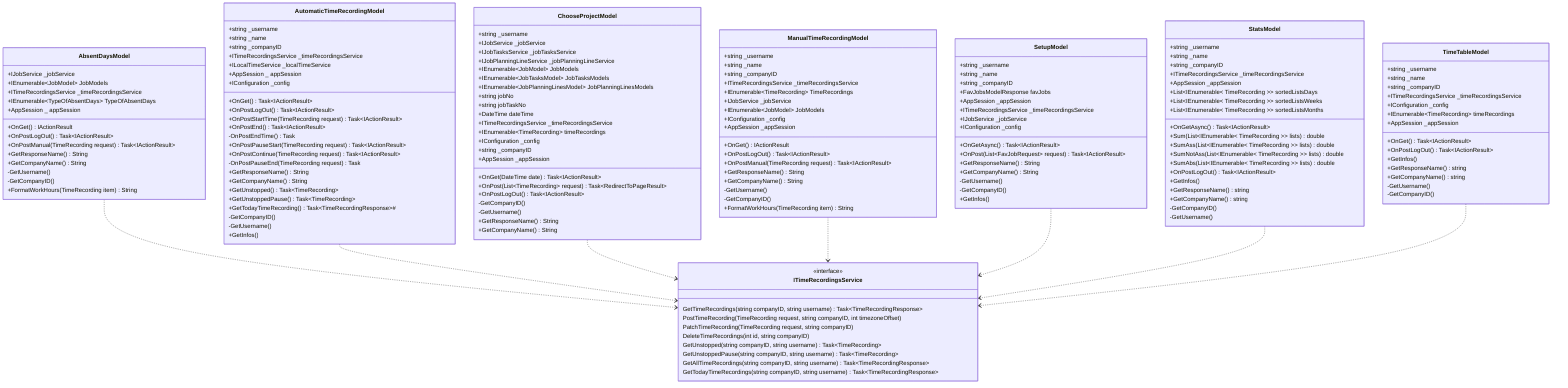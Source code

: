 classDiagram
    class ITimeRecordingsService
    <<interface>> ITimeRecordingsService
    ITimeRecordingsService: GetTimeRecordings(string companyID, string username) Task~TimeRecordingResponse~
    ITimeRecordingsService: PostTimeRecording(TimeRecording request, string companyID, int timezoneOffset) 
    ITimeRecordingsService: PatchTimeRecording(TimeRecording request, string companyID) 
    ITimeRecordingsService: DeleteTimeRecordings(int id, string companyID) 
    ITimeRecordingsService: GetUnstopped(string companyID, string username) Task~TimeRecording~
    ITimeRecordingsService: GetUnstoppedPause(string companyID, string username) Task~TimeRecording~
    ITimeRecordingsService: GetAllTimeRecordings(string companyID, string username) Task~TimeRecordingResponse~
    ITimeRecordingsService: GetTodayTimeRecordings(string companyID, string username) Task~TimeRecordingResponse~

    class AbsentDaysModel
    AbsentDaysModel ..> ITimeRecordingsService
    AbsentDaysModel: +IJobService _jobService
    AbsentDaysModel: +IEnumerable~JobModel~ JobModels
    AbsentDaysModel: +ITimeRecordingsService _timeRecordingsService
    AbsentDaysModel: +IEnumerable~TypeOfAbsentDays~ TypeOfAbsentDays
    AbsentDaysModel: +AppSession _ appSession
    AbsentDaysModel: +OnGet() IActionResult
    AbsentDaysModel: +OnPostLogOut() Task~IActionResult~
    AbsentDaysModel: +OnPostManual(TimeRecording request) Task~IActionResult~
    AbsentDaysModel: +GetResponseName() String
    AbsentDaysModel: +GetCompanyName() String
    AbsentDaysModel: -GetUsername()
    AbsentDaysModel: -GetCompanyID()
    AbsentDaysModel: +FormatWorkHours(TimeRecording item) String

    class AutomaticTimeRecordingModel
    AutomaticTimeRecordingModel ..> ITimeRecordingsService
    AutomaticTimeRecordingModel: +string _username
    AutomaticTimeRecordingModel: +string _name
    AutomaticTimeRecordingModel: +string _companyID
    AutomaticTimeRecordingModel: +ITimeRecordingsService _timeRecordingsService
    AutomaticTimeRecordingModel: +ILocalTimeService _localTimeService
    AutomaticTimeRecordingModel: +AppSession _ appSession
    AutomaticTimeRecordingModel: +IConfiguration _config
    AutomaticTimeRecordingModel: +OnGet() Task~IActionResult~
    AutomaticTimeRecordingModel: +OnPostLogOut() Task~IActionResult~
    AutomaticTimeRecordingModel: +OnPostStartTime(TimeRecording request) Task~IActionResult~
    AutomaticTimeRecordingModel: +OnPostEnd() Task~IActionResult~
    AutomaticTimeRecordingModel: -OnPostEndTime() Task
    AutomaticTimeRecordingModel: +OnPostPauseStart(TimeRecording request) Task~IActionResult~
    AutomaticTimeRecordingModel: +OnPostContinue(TimeRecording request) Task~IActionResult~
    AutomaticTimeRecordingModel: -OnPostPauseEnd(TimeRecording request) Task
    AutomaticTimeRecordingModel: +GetResponseName() String
    AutomaticTimeRecordingModel: +GetCompanyName() String
    AutomaticTimeRecordingModel: +GetUnstopped() Task~TimeRecording~
    AutomaticTimeRecordingModel: +GetUnstoppedPause() Task~TimeRecording~
    AutomaticTimeRecordingModel: +GetTodayTimeRecording() Task~TimeRecordingResponse~#
    AutomaticTimeRecordingModel: -GetCompanyID()
    AutomaticTimeRecordingModel: -GetUsername()
    AutomaticTimeRecordingModel: +GetInfos()

    class ChooseProjectModel
    ChooseProjectModel ..> ITimeRecordingsService
    ChooseProjectModel: +string _username
    ChooseProjectModel: +IJobService _jobService
    ChooseProjectModel: +IJobTasksService _jobTasksService
    ChooseProjectModel: +IJobPlanningLineService _jobPlanningLineService
    ChooseProjectModel: +IEnumerable~JobModel~ JobModels
    ChooseProjectModel: +IEnumerable~JobTasksModel~ JobTasksModels
    ChooseProjectModel: +IEnumerable~JobPlanningLinesModel~ JobPlanningLinesModels
    ChooseProjectModel: +string jobNo
    ChooseProjectModel: +string jobTaskNo
    ChooseProjectModel: +DateTime dateTime
    ChooseProjectModel: +ITimeRecordingsService _timeRecordingsService
    ChooseProjectModel: +IEnumerable~TimeRecording~ timeRecordings
    ChooseProjectModel: +IConfiguration _config
    ChooseProjectModel: +string _companyID
    ChooseProjectModel: +AppSession _appSession
    ChooseProjectModel: +OnGet(DateTime date) Task~IActionResult~
    ChooseProjectModel: +OnPost(List~TimeRecording~ request) Task~RedirectToPageResult~
    ChooseProjectModel: +OnPostLogOut() Task~IActionResult~
    ChooseProjectModel: -GetCompanyID()
    ChooseProjectModel: -GetUsername()
    ChooseProjectModel: +GetResponseName() String
    ChooseProjectModel: +GetCompanyName() String

    class ManualTimeRecordingModel
    ManualTimeRecordingModel ..> ITimeRecordingsService
    ManualTimeRecordingModel: +string _username
    ManualTimeRecordingModel: +string _name
    ManualTimeRecordingModel: +string _companyID
    ManualTimeRecordingModel: +ITimeRecordingsService _timeRecordingsService
    ManualTimeRecordingModel: +IEnumerable~TimeRecording~ TimeRecordings
    ManualTimeRecordingModel: +IJobService _jobService
    ManualTimeRecordingModel: +IEnumerable~JobModel~ JobModels
    ManualTimeRecordingModel: +IConfiguration _config
    ManualTimeRecordingModel: +AppSession _appSession
    ManualTimeRecordingModel: +OnGet() IActionResult
    ManualTimeRecordingModel: +OnPostLogOut() Task~IActionResult~
    ManualTimeRecordingModel: +OnPostManual(TimeRecording request) Task~IActionResult~
    ManualTimeRecordingModel: +GetResponseName() String
    ManualTimeRecordingModel: +GetCompanyName() String
    ManualTimeRecordingModel: -GetUsername()
    ManualTimeRecordingModel: -GetCompanyID()
    ManualTimeRecordingModel: +FormatWorkHours(TimeRecording item) String

    class SetupModel
    SetupModel ..>ITimeRecordingsService
    SetupModel: +string _username
    SetupModel: +string _name
    SetupModel: +string _companyID
    SetupModel: +FavJobsModelResponse favJobs
    SetupModel: +AppSession _appSession
    SetupModel: +ITimeRecordingsService _timeRecordingsService
    SetupModel: +IJobService _jobService
    SetupModel: +IConfiguration _config
    SetupModel: +OnGetAsync() Task~IActionResult~
    SetupModel: +OnPost(List~FavJobRequest~ request) Task~IActionResult~
    SetupModel: +GetResponseName() String
    SetupModel: +GetCompanyName() String
    SetupModel: -GetUsername()
    SetupModel: -GetCompanyID()
    SetupModel: +GetInfos()

    class StatsModel
    StatsModel ..> ITimeRecordingsService
    StatsModel: +string _username
    StatsModel: +string _name
    StatsModel: +string _companyID
    StatsModel: +ITimeRecordingsService _timeRecordingsService
    StatsModel: +AppSession _appSession
    StatsModel: +List~IEnumerable< TimeRecording >~ sortedListsDays
    StatsModel: +List~IEnumerable< TimeRecording >~ sortedListsWeeks
    StatsModel: +List~IEnumerable< TimeRecording >~ sortedListsMonths
    StatsModel: +OnGetAsync() Task~IActionResult~
    StatsModel: +Sum(List~IEnumerable< TimeRecording >~ lists) double
    StatsModel: +SumAss(List~IEnumerable< TimeRecording >~ lists) double
    StatsModel: +SumNotAss(List~IEnumerable< TimeRecording >~ lists) double
    StatsModel: +SumAbs(List~IEnumerable< TimeRecording >~ lists) double
    StatsModel: +OnPostLogOut() Task~IActionResult~
    StatsModel: +GetInfos()
    StatsModel: +GetResponseName() string
    StatsModel: +GetCompanyName() string
    StatsModel: -GetCompanyID()
    StatsModel: -GetUsername()

    class TimeTableModel
    TimeTableModel ..> ITimeRecordingsService
    TimeTableModel: +string _username
    TimeTableModel: +string _name
    TimeTableModel: +string _companyID
    TimeTableModel: +ITimeRecordingsService _timeRecordingsService
    TimeTableModel: +IConfiguration _config
    TimeTableModel: +IEnumerable~TimeRecording~ timeRecordings
    TimeTableModel: +AppSession _appSession
    TimeTableModel: +OnGet() Task~IActionResult~
    TimeTableModel: +OnPostLogOut() Task~IActionResult~
    TimeTableModel: +GetInfos()
    TimeTableModel: +GetResponseName() string
    TimeTableModel: +GetCompanyName() string
    TimeTableModel: -GetUsername()
    TimeTableModel: -GetCompanyID()
